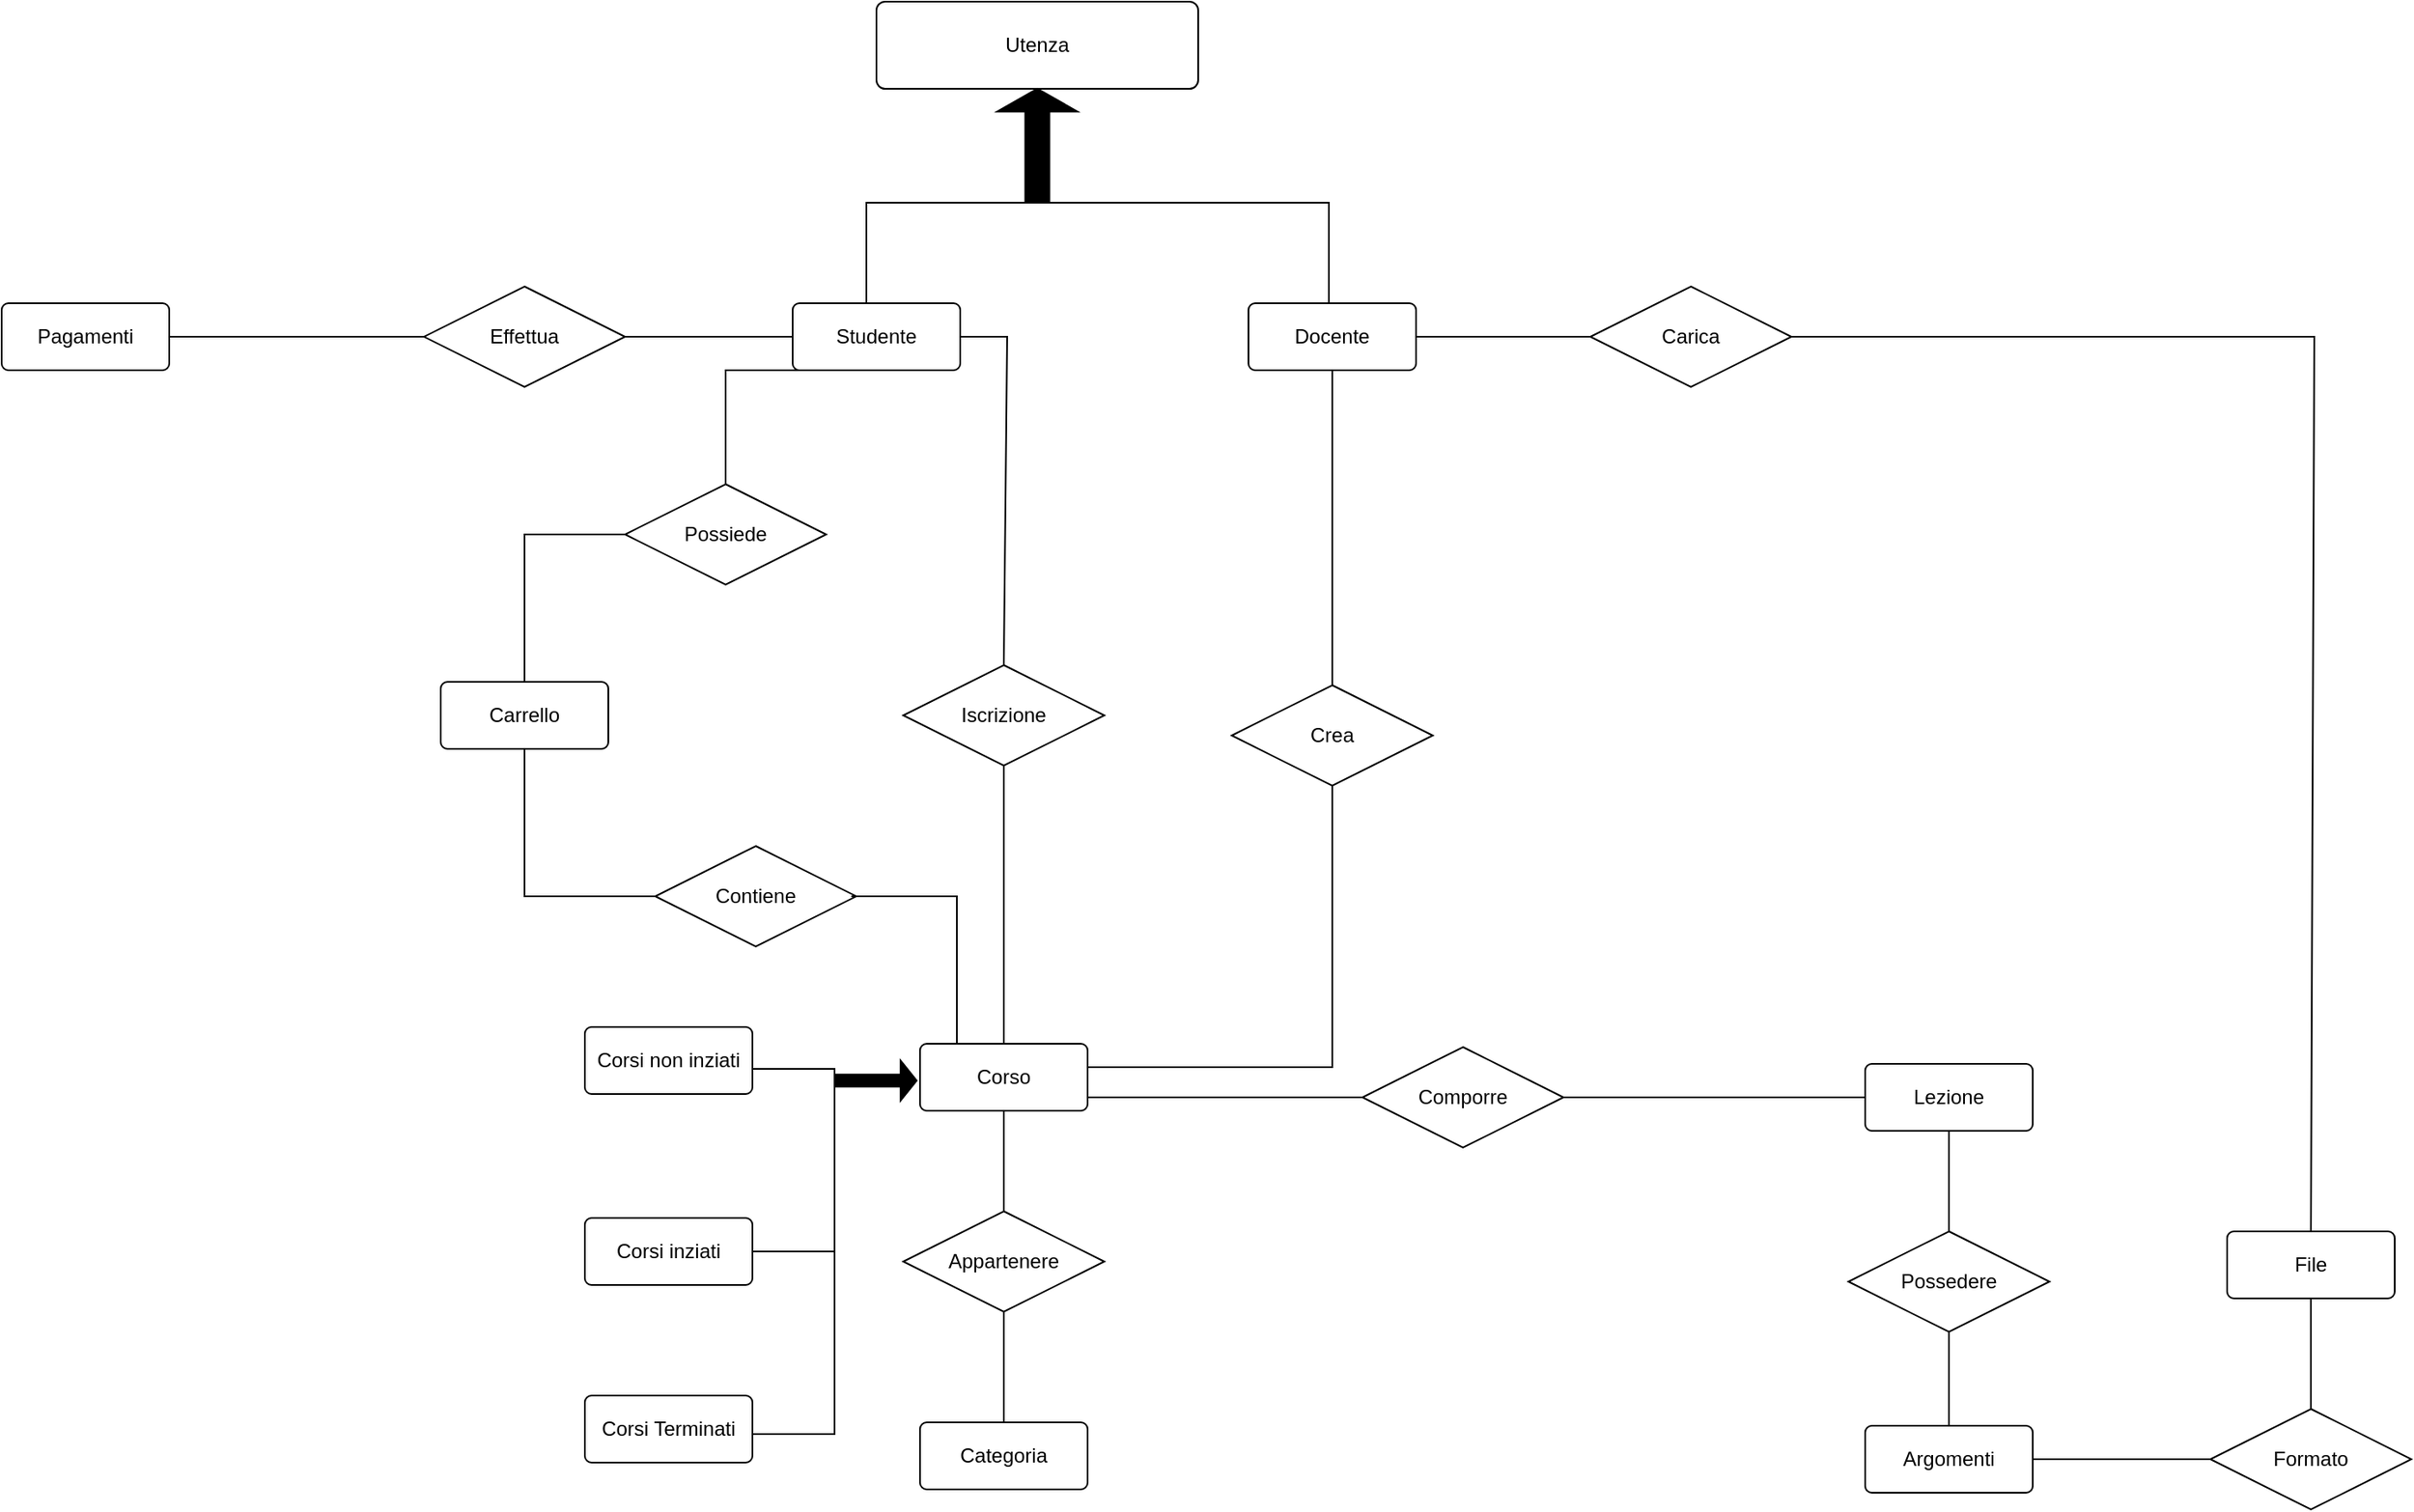<mxfile version="24.0.7" type="github">
  <diagram name="Pagina-1" id="3-wD7Ra--ZW9C04c_IBh">
    <mxGraphModel dx="2220" dy="1393" grid="1" gridSize="12" guides="1" tooltips="1" connect="1" arrows="1" fold="1" page="0" pageScale="1" pageWidth="1100" pageHeight="850" math="0" shadow="0">
      <root>
        <mxCell id="0" />
        <mxCell id="1" parent="0" />
        <mxCell id="b0-L5RkDC1IQs4jRK8Mg-3" value="Utenza" style="rounded=1;arcSize=10;whiteSpace=wrap;html=1;align=center;" parent="1" vertex="1">
          <mxGeometry x="318" y="-276" width="192" height="52" as="geometry" />
        </mxCell>
        <mxCell id="b0-L5RkDC1IQs4jRK8Mg-4" value="" style="shape=singleArrow;direction=north;whiteSpace=wrap;html=1;fillColor=#000000;" parent="1" vertex="1">
          <mxGeometry x="390" y="-224" width="48" height="68" as="geometry" />
        </mxCell>
        <mxCell id="b0-L5RkDC1IQs4jRK8Mg-5" value="" style="shape=partialRectangle;whiteSpace=wrap;html=1;bottom=1;right=1;left=1;top=0;fillColor=none;routingCenterX=-0.5;rotation=-180;" parent="1" vertex="1">
          <mxGeometry x="312" y="-156" width="276" height="60" as="geometry" />
        </mxCell>
        <mxCell id="b0-L5RkDC1IQs4jRK8Mg-6" value="Studente" style="rounded=1;arcSize=10;whiteSpace=wrap;html=1;align=center;" parent="1" vertex="1">
          <mxGeometry x="268" y="-96" width="100" height="40" as="geometry" />
        </mxCell>
        <mxCell id="b0-L5RkDC1IQs4jRK8Mg-7" value="Docente" style="rounded=1;arcSize=10;whiteSpace=wrap;html=1;align=center;" parent="1" vertex="1">
          <mxGeometry x="540" y="-96" width="100" height="40" as="geometry" />
        </mxCell>
        <mxCell id="b0-L5RkDC1IQs4jRK8Mg-8" value="Corso" style="rounded=1;arcSize=10;whiteSpace=wrap;html=1;align=center;" parent="1" vertex="1">
          <mxGeometry x="344" y="346" width="100" height="40" as="geometry" />
        </mxCell>
        <mxCell id="b0-L5RkDC1IQs4jRK8Mg-9" value="" style="shape=singleArrow;direction=north;whiteSpace=wrap;html=1;fillColor=#000000;rotation=90;" parent="1" vertex="1">
          <mxGeometry x="306" y="344" width="24" height="48" as="geometry" />
        </mxCell>
        <mxCell id="b0-L5RkDC1IQs4jRK8Mg-10" value="" style="shape=partialRectangle;whiteSpace=wrap;html=1;bottom=1;right=1;left=1;top=0;fillColor=none;routingCenterX=-0.5;rotation=-90;" parent="1" vertex="1">
          <mxGeometry x="154" y="440" width="218" height="60" as="geometry" />
        </mxCell>
        <mxCell id="b0-L5RkDC1IQs4jRK8Mg-11" value="" style="endArrow=none;html=1;rounded=0;entryX=0.5;entryY=1;entryDx=0;entryDy=0;exitX=0.5;exitY=0;exitDx=0;exitDy=0;" parent="1" source="b0-L5RkDC1IQs4jRK8Mg-10" target="b0-L5RkDC1IQs4jRK8Mg-10" edge="1">
          <mxGeometry width="50" height="50" relative="1" as="geometry">
            <mxPoint x="264" y="390" as="sourcePoint" />
            <mxPoint x="314" y="340" as="targetPoint" />
          </mxGeometry>
        </mxCell>
        <mxCell id="b0-L5RkDC1IQs4jRK8Mg-13" value="Corsi non inziati" style="rounded=1;arcSize=10;whiteSpace=wrap;html=1;align=center;" parent="1" vertex="1">
          <mxGeometry x="144" y="336" width="100" height="40" as="geometry" />
        </mxCell>
        <mxCell id="b0-L5RkDC1IQs4jRK8Mg-14" value="Corsi inziati" style="rounded=1;arcSize=10;whiteSpace=wrap;html=1;align=center;" parent="1" vertex="1">
          <mxGeometry x="144" y="450" width="100" height="40" as="geometry" />
        </mxCell>
        <mxCell id="b0-L5RkDC1IQs4jRK8Mg-15" value="Corsi Terminati" style="rounded=1;arcSize=10;whiteSpace=wrap;html=1;align=center;" parent="1" vertex="1">
          <mxGeometry x="144" y="556" width="100" height="40" as="geometry" />
        </mxCell>
        <mxCell id="b0-L5RkDC1IQs4jRK8Mg-16" value="" style="endArrow=none;html=1;rounded=0;entryX=0;entryY=0.5;entryDx=0;entryDy=0;exitX=1;exitY=0.5;exitDx=0;exitDy=0;" parent="1" target="b0-L5RkDC1IQs4jRK8Mg-17" edge="1">
          <mxGeometry relative="1" as="geometry">
            <mxPoint x="444" y="378.0" as="sourcePoint" />
            <mxPoint x="604" y="382" as="targetPoint" />
          </mxGeometry>
        </mxCell>
        <mxCell id="b0-L5RkDC1IQs4jRK8Mg-17" value="Comporre" style="shape=rhombus;perimeter=rhombusPerimeter;whiteSpace=wrap;html=1;align=center;" parent="1" vertex="1">
          <mxGeometry x="608" y="348" width="120" height="60" as="geometry" />
        </mxCell>
        <mxCell id="b0-L5RkDC1IQs4jRK8Mg-18" value="" style="endArrow=none;html=1;rounded=0;exitX=1;exitY=0.5;exitDx=0;exitDy=0;entryX=0;entryY=0.5;entryDx=0;entryDy=0;" parent="1" source="b0-L5RkDC1IQs4jRK8Mg-17" target="b0-L5RkDC1IQs4jRK8Mg-19" edge="1">
          <mxGeometry relative="1" as="geometry">
            <mxPoint x="560" y="370" as="sourcePoint" />
            <mxPoint x="908" y="378" as="targetPoint" />
          </mxGeometry>
        </mxCell>
        <mxCell id="b0-L5RkDC1IQs4jRK8Mg-19" value="Lezione" style="rounded=1;arcSize=10;whiteSpace=wrap;html=1;align=center;" parent="1" vertex="1">
          <mxGeometry x="908" y="358" width="100" height="40" as="geometry" />
        </mxCell>
        <mxCell id="b0-L5RkDC1IQs4jRK8Mg-21" value="Argomenti" style="rounded=1;arcSize=10;whiteSpace=wrap;html=1;align=center;" parent="1" vertex="1">
          <mxGeometry x="908" y="574" width="100" height="40" as="geometry" />
        </mxCell>
        <mxCell id="b0-L5RkDC1IQs4jRK8Mg-22" value="File" style="rounded=1;arcSize=10;whiteSpace=wrap;html=1;align=center;" parent="1" vertex="1">
          <mxGeometry x="1124" y="458" width="100" height="40" as="geometry" />
        </mxCell>
        <mxCell id="b0-L5RkDC1IQs4jRK8Mg-23" value="" style="endArrow=none;html=1;rounded=0;entryX=0.5;entryY=1;entryDx=0;entryDy=0;exitX=0.5;exitY=0;exitDx=0;exitDy=0;" parent="1" source="b0-L5RkDC1IQs4jRK8Mg-24" target="b0-L5RkDC1IQs4jRK8Mg-19" edge="1">
          <mxGeometry relative="1" as="geometry">
            <mxPoint x="958" y="454" as="sourcePoint" />
            <mxPoint x="900" y="394" as="targetPoint" />
          </mxGeometry>
        </mxCell>
        <mxCell id="b0-L5RkDC1IQs4jRK8Mg-24" value="Possedere" style="shape=rhombus;perimeter=rhombusPerimeter;whiteSpace=wrap;html=1;align=center;" parent="1" vertex="1">
          <mxGeometry x="898" y="458" width="120" height="60" as="geometry" />
        </mxCell>
        <mxCell id="b0-L5RkDC1IQs4jRK8Mg-25" value="" style="endArrow=none;html=1;rounded=0;exitX=0.5;exitY=1;exitDx=0;exitDy=0;entryX=0.5;entryY=0;entryDx=0;entryDy=0;" parent="1" source="b0-L5RkDC1IQs4jRK8Mg-24" target="b0-L5RkDC1IQs4jRK8Mg-21" edge="1">
          <mxGeometry relative="1" as="geometry">
            <mxPoint x="1004" y="550" as="sourcePoint" />
            <mxPoint x="1164" y="550" as="targetPoint" />
          </mxGeometry>
        </mxCell>
        <mxCell id="b0-L5RkDC1IQs4jRK8Mg-26" value="" style="endArrow=none;html=1;rounded=0;entryX=1;entryY=0.5;entryDx=0;entryDy=0;exitX=0;exitY=0.5;exitDx=0;exitDy=0;" parent="1" source="b0-L5RkDC1IQs4jRK8Mg-27" target="b0-L5RkDC1IQs4jRK8Mg-21" edge="1">
          <mxGeometry relative="1" as="geometry">
            <mxPoint x="1052" y="598" as="sourcePoint" />
            <mxPoint x="970" y="586" as="targetPoint" />
          </mxGeometry>
        </mxCell>
        <mxCell id="b0-L5RkDC1IQs4jRK8Mg-27" value="&lt;div&gt;Formato&lt;/div&gt;" style="shape=rhombus;perimeter=rhombusPerimeter;whiteSpace=wrap;html=1;align=center;" parent="1" vertex="1">
          <mxGeometry x="1114" y="564" width="120" height="60" as="geometry" />
        </mxCell>
        <mxCell id="b0-L5RkDC1IQs4jRK8Mg-28" value="" style="endArrow=none;html=1;rounded=0;entryX=0.5;entryY=0;entryDx=0;entryDy=0;exitX=0.5;exitY=1;exitDx=0;exitDy=0;" parent="1" source="b0-L5RkDC1IQs4jRK8Mg-22" target="b0-L5RkDC1IQs4jRK8Mg-27" edge="1">
          <mxGeometry relative="1" as="geometry">
            <mxPoint x="1126" y="606" as="sourcePoint" />
            <mxPoint x="1020" y="606" as="targetPoint" />
          </mxGeometry>
        </mxCell>
        <mxCell id="b0-L5RkDC1IQs4jRK8Mg-29" value="Iscrizione" style="shape=rhombus;perimeter=rhombusPerimeter;whiteSpace=wrap;html=1;align=center;" parent="1" vertex="1">
          <mxGeometry x="334" y="120" width="120" height="60" as="geometry" />
        </mxCell>
        <mxCell id="b0-L5RkDC1IQs4jRK8Mg-30" value="Crea" style="shape=rhombus;perimeter=rhombusPerimeter;whiteSpace=wrap;html=1;align=center;" parent="1" vertex="1">
          <mxGeometry x="530" y="132" width="120" height="60" as="geometry" />
        </mxCell>
        <mxCell id="b0-L5RkDC1IQs4jRK8Mg-32" value="" style="endArrow=none;html=1;rounded=0;entryX=0.5;entryY=1;entryDx=0;entryDy=0;exitX=0.5;exitY=0;exitDx=0;exitDy=0;" parent="1" source="b0-L5RkDC1IQs4jRK8Mg-30" target="b0-L5RkDC1IQs4jRK8Mg-7" edge="1">
          <mxGeometry relative="1" as="geometry">
            <mxPoint x="456" y="48" as="sourcePoint" />
            <mxPoint x="616" y="48" as="targetPoint" />
          </mxGeometry>
        </mxCell>
        <mxCell id="b0-L5RkDC1IQs4jRK8Mg-33" value="" style="endArrow=none;html=1;rounded=0;entryX=0.5;entryY=1;entryDx=0;entryDy=0;exitX=1;exitY=0.35;exitDx=0;exitDy=0;exitPerimeter=0;" parent="1" source="b0-L5RkDC1IQs4jRK8Mg-8" target="b0-L5RkDC1IQs4jRK8Mg-30" edge="1">
          <mxGeometry relative="1" as="geometry">
            <mxPoint x="582" y="39" as="sourcePoint" />
            <mxPoint x="638" y="-44" as="targetPoint" />
            <Array as="points">
              <mxPoint x="590" y="360" />
            </Array>
          </mxGeometry>
        </mxCell>
        <mxCell id="b0-L5RkDC1IQs4jRK8Mg-34" value="" style="endArrow=none;html=1;rounded=0;exitX=1;exitY=0.5;exitDx=0;exitDy=0;entryX=0.5;entryY=0;entryDx=0;entryDy=0;" parent="1" source="b0-L5RkDC1IQs4jRK8Mg-6" target="b0-L5RkDC1IQs4jRK8Mg-29" edge="1">
          <mxGeometry relative="1" as="geometry">
            <mxPoint x="216" y="12" as="sourcePoint" />
            <mxPoint x="376" y="12" as="targetPoint" />
            <Array as="points">
              <mxPoint x="396" y="-76" />
            </Array>
          </mxGeometry>
        </mxCell>
        <mxCell id="b0-L5RkDC1IQs4jRK8Mg-35" value="" style="endArrow=none;html=1;rounded=0;exitX=0.5;exitY=0;exitDx=0;exitDy=0;entryX=0.5;entryY=1;entryDx=0;entryDy=0;" parent="1" source="b0-L5RkDC1IQs4jRK8Mg-8" target="b0-L5RkDC1IQs4jRK8Mg-29" edge="1">
          <mxGeometry relative="1" as="geometry">
            <mxPoint x="230" y="-44" as="sourcePoint" />
            <mxPoint x="220" y="170" as="targetPoint" />
          </mxGeometry>
        </mxCell>
        <mxCell id="b0-L5RkDC1IQs4jRK8Mg-36" value="" style="endArrow=none;html=1;rounded=0;exitX=1;exitY=0.5;exitDx=0;exitDy=0;" parent="1" source="b0-L5RkDC1IQs4jRK8Mg-7" target="b0-L5RkDC1IQs4jRK8Mg-37" edge="1">
          <mxGeometry relative="1" as="geometry">
            <mxPoint x="612" y="60" as="sourcePoint" />
            <mxPoint x="792" y="-76" as="targetPoint" />
          </mxGeometry>
        </mxCell>
        <mxCell id="b0-L5RkDC1IQs4jRK8Mg-37" value="Carica" style="shape=rhombus;perimeter=rhombusPerimeter;whiteSpace=wrap;html=1;align=center;" parent="1" vertex="1">
          <mxGeometry x="744.0" y="-106" width="120" height="60" as="geometry" />
        </mxCell>
        <mxCell id="b0-L5RkDC1IQs4jRK8Mg-39" value="" style="endArrow=none;html=1;rounded=0;exitX=1;exitY=0.5;exitDx=0;exitDy=0;entryX=0.5;entryY=0;entryDx=0;entryDy=0;" parent="1" source="b0-L5RkDC1IQs4jRK8Mg-37" target="b0-L5RkDC1IQs4jRK8Mg-22" edge="1">
          <mxGeometry relative="1" as="geometry">
            <mxPoint x="612" y="60" as="sourcePoint" />
            <mxPoint x="772" y="60" as="targetPoint" />
            <Array as="points">
              <mxPoint x="1176" y="-76" />
            </Array>
          </mxGeometry>
        </mxCell>
        <mxCell id="DrERIsDQeM2z2awhUm8h-2" value="Appartenere" style="shape=rhombus;perimeter=rhombusPerimeter;whiteSpace=wrap;html=1;align=center;" vertex="1" parent="1">
          <mxGeometry x="334" y="446" width="120" height="60" as="geometry" />
        </mxCell>
        <mxCell id="DrERIsDQeM2z2awhUm8h-3" value="Categoria" style="rounded=1;arcSize=10;whiteSpace=wrap;html=1;align=center;" vertex="1" parent="1">
          <mxGeometry x="344" y="572" width="100" height="40" as="geometry" />
        </mxCell>
        <mxCell id="DrERIsDQeM2z2awhUm8h-4" value="" style="endArrow=none;html=1;rounded=0;exitX=0.5;exitY=1;exitDx=0;exitDy=0;entryX=0.5;entryY=0;entryDx=0;entryDy=0;" edge="1" parent="1" source="b0-L5RkDC1IQs4jRK8Mg-8" target="DrERIsDQeM2z2awhUm8h-2">
          <mxGeometry relative="1" as="geometry">
            <mxPoint x="404" y="334" as="sourcePoint" />
            <mxPoint x="564" y="334" as="targetPoint" />
          </mxGeometry>
        </mxCell>
        <mxCell id="DrERIsDQeM2z2awhUm8h-5" value="" style="endArrow=none;html=1;rounded=0;exitX=0.5;exitY=0;exitDx=0;exitDy=0;entryX=0.5;entryY=1;entryDx=0;entryDy=0;" edge="1" parent="1" source="DrERIsDQeM2z2awhUm8h-3" target="DrERIsDQeM2z2awhUm8h-2">
          <mxGeometry relative="1" as="geometry">
            <mxPoint x="406" y="398" as="sourcePoint" />
            <mxPoint x="406" y="458" as="targetPoint" />
          </mxGeometry>
        </mxCell>
        <mxCell id="DrERIsDQeM2z2awhUm8h-6" value="" style="endArrow=none;html=1;rounded=0;entryX=0;entryY=0.5;entryDx=0;entryDy=0;exitX=1;exitY=0.5;exitDx=0;exitDy=0;" edge="1" parent="1" source="DrERIsDQeM2z2awhUm8h-7" target="b0-L5RkDC1IQs4jRK8Mg-6">
          <mxGeometry relative="1" as="geometry">
            <mxPoint x="96" y="-12" as="sourcePoint" />
            <mxPoint x="256" y="-12" as="targetPoint" />
          </mxGeometry>
        </mxCell>
        <mxCell id="DrERIsDQeM2z2awhUm8h-7" value="Effettua" style="shape=rhombus;perimeter=rhombusPerimeter;whiteSpace=wrap;html=1;align=center;" vertex="1" parent="1">
          <mxGeometry x="48" y="-106" width="120" height="60" as="geometry" />
        </mxCell>
        <mxCell id="DrERIsDQeM2z2awhUm8h-8" value="Carrello" style="rounded=1;arcSize=10;whiteSpace=wrap;html=1;align=center;" vertex="1" parent="1">
          <mxGeometry x="58" y="130" width="100" height="40" as="geometry" />
        </mxCell>
        <mxCell id="DrERIsDQeM2z2awhUm8h-9" value="&lt;div&gt;Contiene&lt;/div&gt;" style="shape=rhombus;perimeter=rhombusPerimeter;whiteSpace=wrap;html=1;align=center;" vertex="1" parent="1">
          <mxGeometry x="186" y="228" width="120" height="60" as="geometry" />
        </mxCell>
        <mxCell id="DrERIsDQeM2z2awhUm8h-10" value="" style="endArrow=none;html=1;rounded=0;exitX=0.5;exitY=1;exitDx=0;exitDy=0;entryX=0;entryY=0.5;entryDx=0;entryDy=0;" edge="1" parent="1" source="DrERIsDQeM2z2awhUm8h-8" target="DrERIsDQeM2z2awhUm8h-9">
          <mxGeometry relative="1" as="geometry">
            <mxPoint x="276" y="264" as="sourcePoint" />
            <mxPoint x="436" y="264" as="targetPoint" />
            <Array as="points">
              <mxPoint x="108" y="258" />
            </Array>
          </mxGeometry>
        </mxCell>
        <mxCell id="DrERIsDQeM2z2awhUm8h-11" value="" style="endArrow=none;html=1;rounded=0;exitX=0.25;exitY=0;exitDx=0;exitDy=0;entryX=1;entryY=0.5;entryDx=0;entryDy=0;" edge="1" parent="1">
          <mxGeometry relative="1" as="geometry">
            <mxPoint x="366" y="346" as="sourcePoint" />
            <mxPoint x="303" y="258" as="targetPoint" />
            <Array as="points">
              <mxPoint x="366" y="258" />
            </Array>
          </mxGeometry>
        </mxCell>
        <mxCell id="DrERIsDQeM2z2awhUm8h-12" value="Possiede" style="shape=rhombus;perimeter=rhombusPerimeter;whiteSpace=wrap;html=1;align=center;" vertex="1" parent="1">
          <mxGeometry x="168" y="12" width="120" height="60" as="geometry" />
        </mxCell>
        <mxCell id="DrERIsDQeM2z2awhUm8h-13" value="" style="endArrow=none;html=1;rounded=0;exitX=0.5;exitY=0;exitDx=0;exitDy=0;entryX=0;entryY=0.5;entryDx=0;entryDy=0;" edge="1" parent="1" source="DrERIsDQeM2z2awhUm8h-8" target="DrERIsDQeM2z2awhUm8h-12">
          <mxGeometry relative="1" as="geometry">
            <mxPoint x="192" y="132" as="sourcePoint" />
            <mxPoint x="352" y="132" as="targetPoint" />
            <Array as="points">
              <mxPoint x="108" y="42" />
            </Array>
          </mxGeometry>
        </mxCell>
        <mxCell id="DrERIsDQeM2z2awhUm8h-14" value="" style="endArrow=none;html=1;rounded=0;exitX=0.5;exitY=0;exitDx=0;exitDy=0;entryX=0.5;entryY=1;entryDx=0;entryDy=0;" edge="1" parent="1" source="DrERIsDQeM2z2awhUm8h-12" target="b0-L5RkDC1IQs4jRK8Mg-6">
          <mxGeometry relative="1" as="geometry">
            <mxPoint x="192" y="132" as="sourcePoint" />
            <mxPoint x="352" y="132" as="targetPoint" />
            <Array as="points">
              <mxPoint x="228" y="-56" />
            </Array>
          </mxGeometry>
        </mxCell>
        <mxCell id="DrERIsDQeM2z2awhUm8h-15" value="" style="endArrow=none;html=1;rounded=0;entryX=0;entryY=0.5;entryDx=0;entryDy=0;exitX=1;exitY=0.5;exitDx=0;exitDy=0;" edge="1" parent="1" source="DrERIsDQeM2z2awhUm8h-16" target="DrERIsDQeM2z2awhUm8h-7">
          <mxGeometry relative="1" as="geometry">
            <mxPoint x="-112" y="-76.59" as="sourcePoint" />
            <mxPoint x="48" y="-76.59" as="targetPoint" />
          </mxGeometry>
        </mxCell>
        <mxCell id="DrERIsDQeM2z2awhUm8h-16" value="&lt;div&gt;Pagamenti&lt;/div&gt;" style="rounded=1;arcSize=10;whiteSpace=wrap;html=1;align=center;" vertex="1" parent="1">
          <mxGeometry x="-204" y="-96" width="100" height="40" as="geometry" />
        </mxCell>
      </root>
    </mxGraphModel>
  </diagram>
</mxfile>
